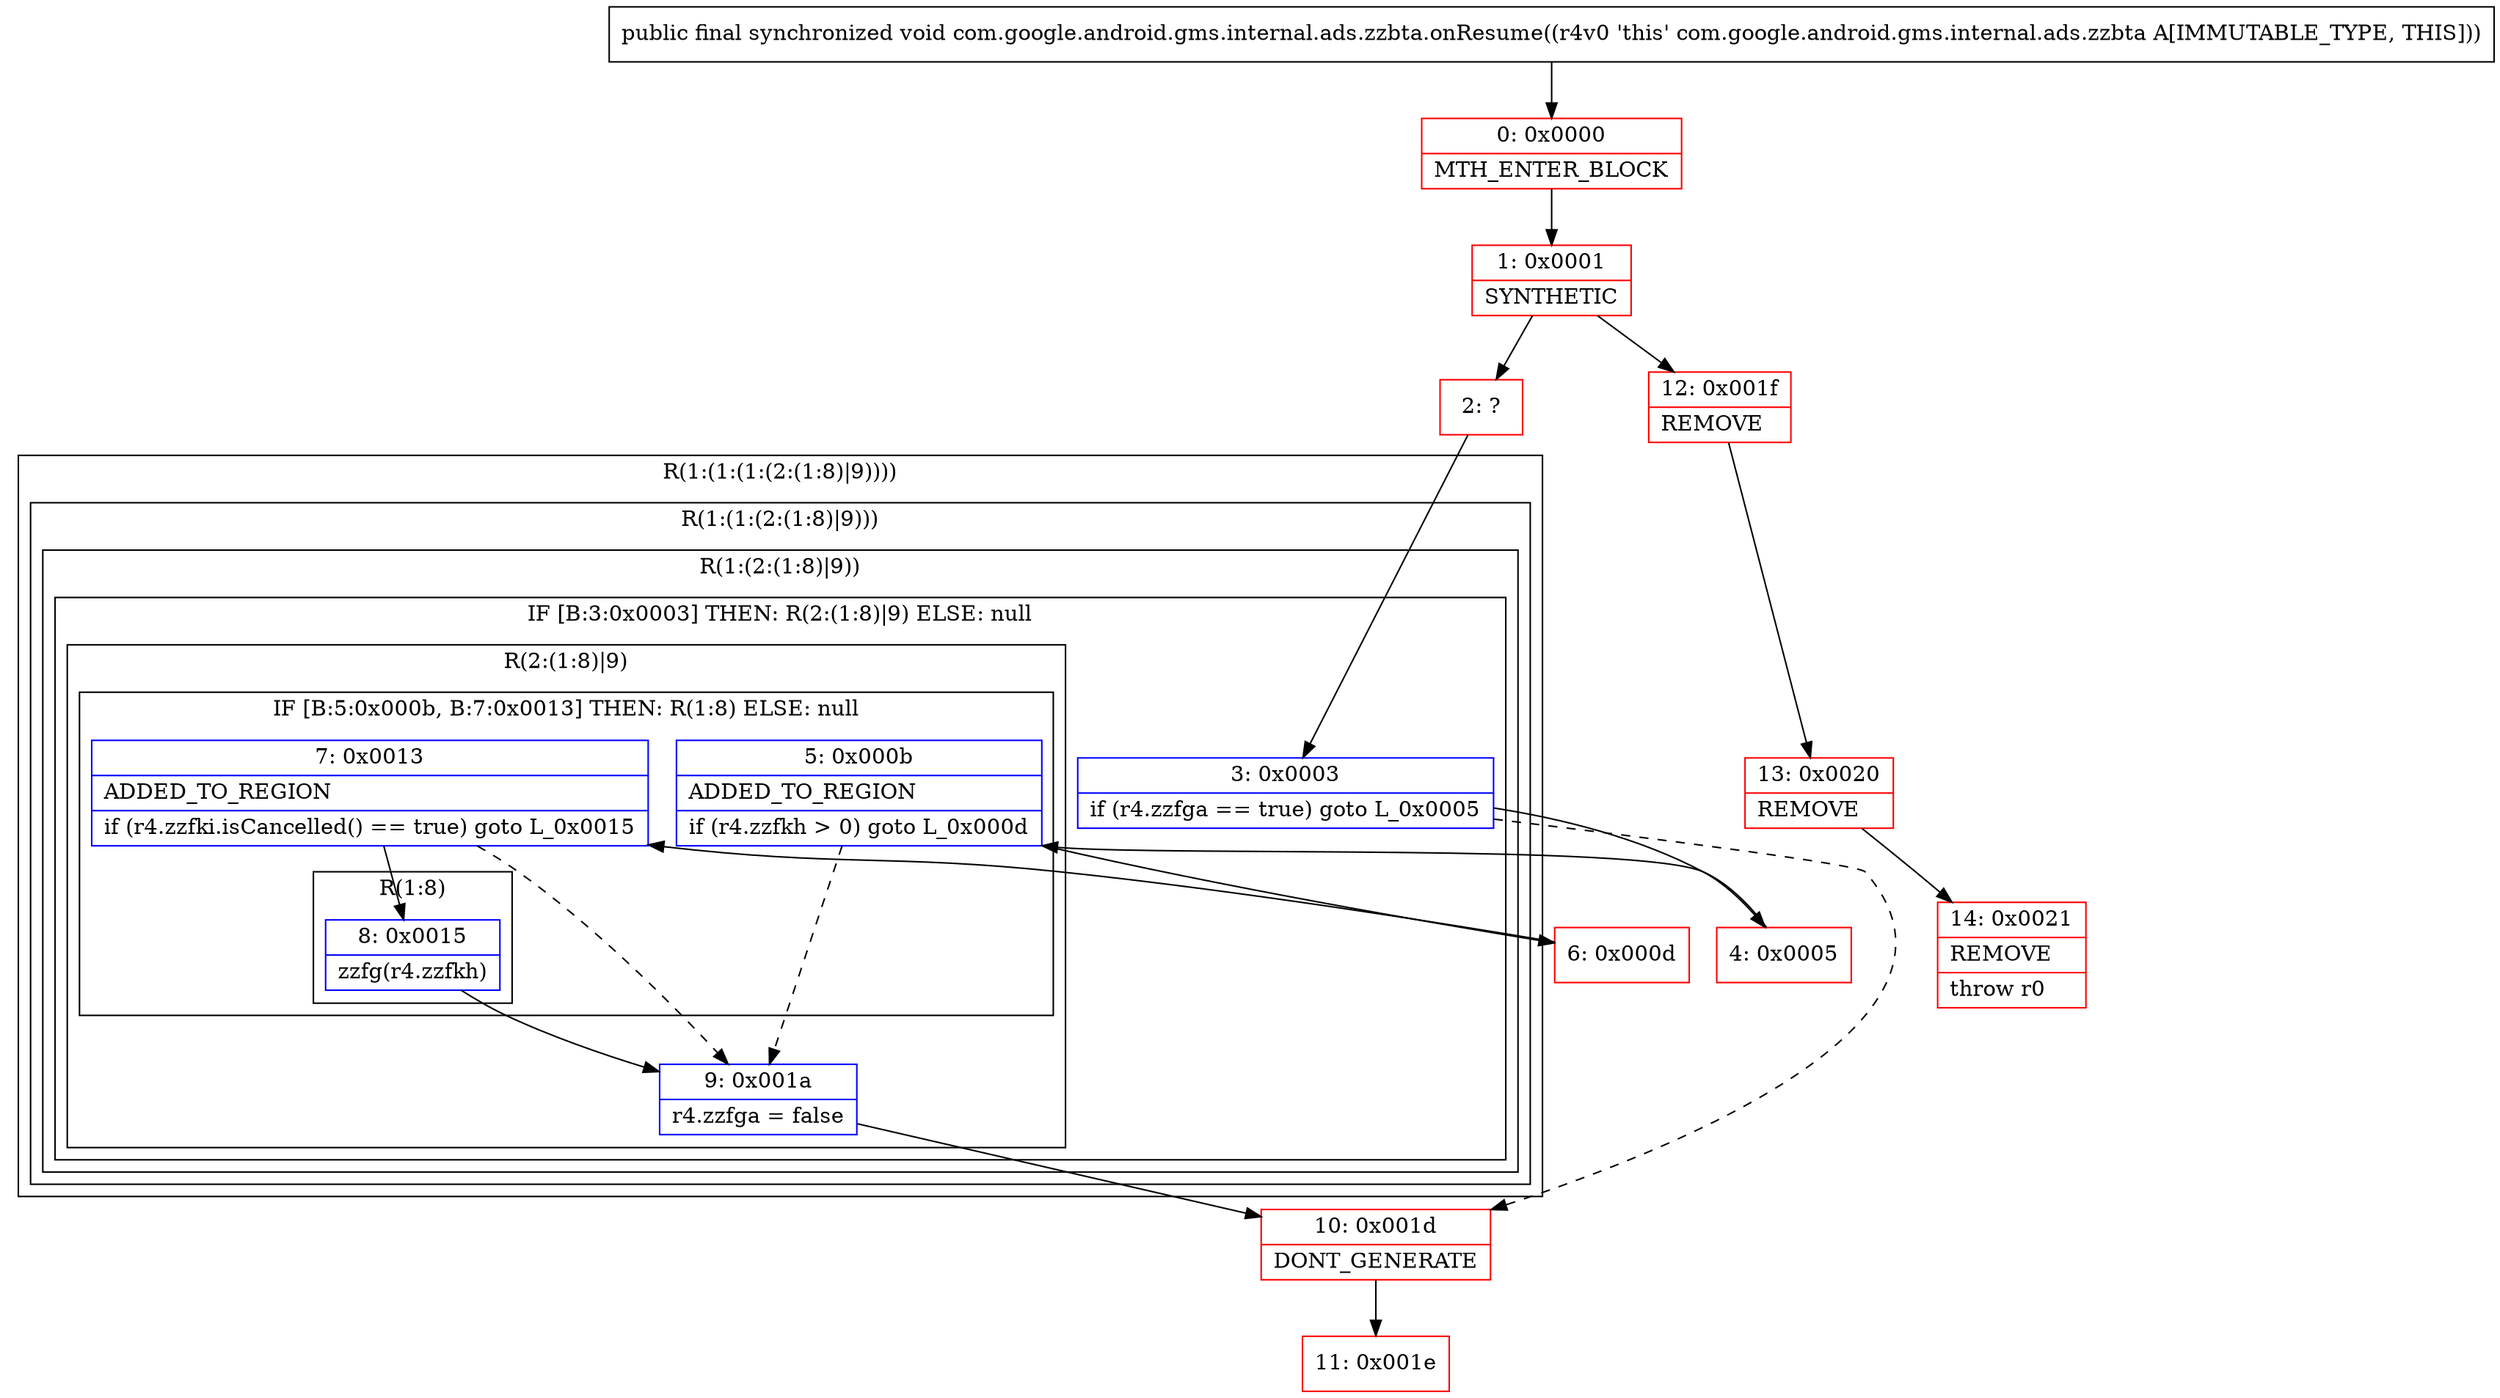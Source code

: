 digraph "CFG forcom.google.android.gms.internal.ads.zzbta.onResume()V" {
subgraph cluster_Region_1099041538 {
label = "R(1:(1:(1:(2:(1:8)|9))))";
node [shape=record,color=blue];
subgraph cluster_Region_995934702 {
label = "R(1:(1:(2:(1:8)|9)))";
node [shape=record,color=blue];
subgraph cluster_Region_1347770333 {
label = "R(1:(2:(1:8)|9))";
node [shape=record,color=blue];
subgraph cluster_IfRegion_569620270 {
label = "IF [B:3:0x0003] THEN: R(2:(1:8)|9) ELSE: null";
node [shape=record,color=blue];
Node_3 [shape=record,label="{3\:\ 0x0003|if (r4.zzfga == true) goto L_0x0005\l}"];
subgraph cluster_Region_1895326217 {
label = "R(2:(1:8)|9)";
node [shape=record,color=blue];
subgraph cluster_IfRegion_771133001 {
label = "IF [B:5:0x000b, B:7:0x0013] THEN: R(1:8) ELSE: null";
node [shape=record,color=blue];
Node_5 [shape=record,label="{5\:\ 0x000b|ADDED_TO_REGION\l|if (r4.zzfkh \> 0) goto L_0x000d\l}"];
Node_7 [shape=record,label="{7\:\ 0x0013|ADDED_TO_REGION\l|if (r4.zzfki.isCancelled() == true) goto L_0x0015\l}"];
subgraph cluster_Region_1466425237 {
label = "R(1:8)";
node [shape=record,color=blue];
Node_8 [shape=record,label="{8\:\ 0x0015|zzfg(r4.zzfkh)\l}"];
}
}
Node_9 [shape=record,label="{9\:\ 0x001a|r4.zzfga = false\l}"];
}
}
}
}
}
Node_0 [shape=record,color=red,label="{0\:\ 0x0000|MTH_ENTER_BLOCK\l}"];
Node_1 [shape=record,color=red,label="{1\:\ 0x0001|SYNTHETIC\l}"];
Node_2 [shape=record,color=red,label="{2\:\ ?}"];
Node_4 [shape=record,color=red,label="{4\:\ 0x0005}"];
Node_6 [shape=record,color=red,label="{6\:\ 0x000d}"];
Node_10 [shape=record,color=red,label="{10\:\ 0x001d|DONT_GENERATE\l}"];
Node_11 [shape=record,color=red,label="{11\:\ 0x001e}"];
Node_12 [shape=record,color=red,label="{12\:\ 0x001f|REMOVE\l}"];
Node_13 [shape=record,color=red,label="{13\:\ 0x0020|REMOVE\l}"];
Node_14 [shape=record,color=red,label="{14\:\ 0x0021|REMOVE\l|throw r0\l}"];
MethodNode[shape=record,label="{public final synchronized void com.google.android.gms.internal.ads.zzbta.onResume((r4v0 'this' com.google.android.gms.internal.ads.zzbta A[IMMUTABLE_TYPE, THIS])) }"];
MethodNode -> Node_0;
Node_3 -> Node_4;
Node_3 -> Node_10[style=dashed];
Node_5 -> Node_6;
Node_5 -> Node_9[style=dashed];
Node_7 -> Node_8;
Node_7 -> Node_9[style=dashed];
Node_8 -> Node_9;
Node_9 -> Node_10;
Node_0 -> Node_1;
Node_1 -> Node_2;
Node_1 -> Node_12;
Node_2 -> Node_3;
Node_4 -> Node_5;
Node_6 -> Node_7;
Node_10 -> Node_11;
Node_12 -> Node_13;
Node_13 -> Node_14;
}

